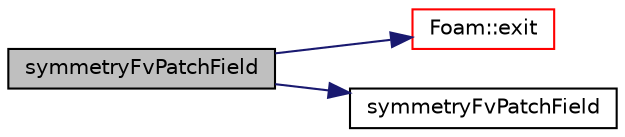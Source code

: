 digraph "symmetryFvPatchField"
{
  bgcolor="transparent";
  edge [fontname="Helvetica",fontsize="10",labelfontname="Helvetica",labelfontsize="10"];
  node [fontname="Helvetica",fontsize="10",shape=record];
  rankdir="LR";
  Node56 [label="symmetryFvPatchField",height=0.2,width=0.4,color="black", fillcolor="grey75", style="filled", fontcolor="black"];
  Node56 -> Node57 [color="midnightblue",fontsize="10",style="solid",fontname="Helvetica"];
  Node57 [label="Foam::exit",height=0.2,width=0.4,color="red",URL="$a21851.html#a06ca7250d8e89caf05243ec094843642"];
  Node56 -> Node106 [color="midnightblue",fontsize="10",style="solid",fontname="Helvetica"];
  Node106 [label="symmetryFvPatchField",height=0.2,width=0.4,color="black",URL="$a22841.html#a1a9efedb3c3b92dc42624d91fdad69c1",tooltip="Construct from patch and internal field. "];
}
